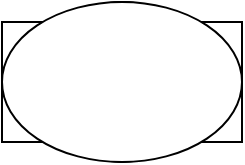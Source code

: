 <mxfile version="15.5.2" type="github">
  <diagram id="QGuzSLAVDXGGCIjTWGq_" name="第 1 页">
    <mxGraphModel dx="903" dy="589" grid="1" gridSize="10" guides="1" tooltips="1" connect="1" arrows="1" fold="1" page="1" pageScale="1" pageWidth="827" pageHeight="1169" math="0" shadow="0">
      <root>
        <mxCell id="0" />
        <mxCell id="1" parent="0" />
        <mxCell id="_xe55dyRTuxUqnUoTLKd-1" value="" style="rounded=1;whiteSpace=wrap;html=1;" vertex="1" parent="1">
          <mxGeometry x="350" y="270" width="120" height="60" as="geometry" />
        </mxCell>
        <mxCell id="_xe55dyRTuxUqnUoTLKd-2" value="" style="rounded=0;whiteSpace=wrap;html=1;" vertex="1" parent="1">
          <mxGeometry x="350" y="270" width="120" height="60" as="geometry" />
        </mxCell>
        <mxCell id="_xe55dyRTuxUqnUoTLKd-3" value="" style="ellipse;whiteSpace=wrap;html=1;aspect=fixed;" vertex="1" parent="1">
          <mxGeometry x="370" y="260" width="80" height="80" as="geometry" />
        </mxCell>
        <mxCell id="_xe55dyRTuxUqnUoTLKd-4" value="" style="ellipse;whiteSpace=wrap;html=1;" vertex="1" parent="1">
          <mxGeometry x="350" y="260" width="120" height="80" as="geometry" />
        </mxCell>
      </root>
    </mxGraphModel>
  </diagram>
</mxfile>
